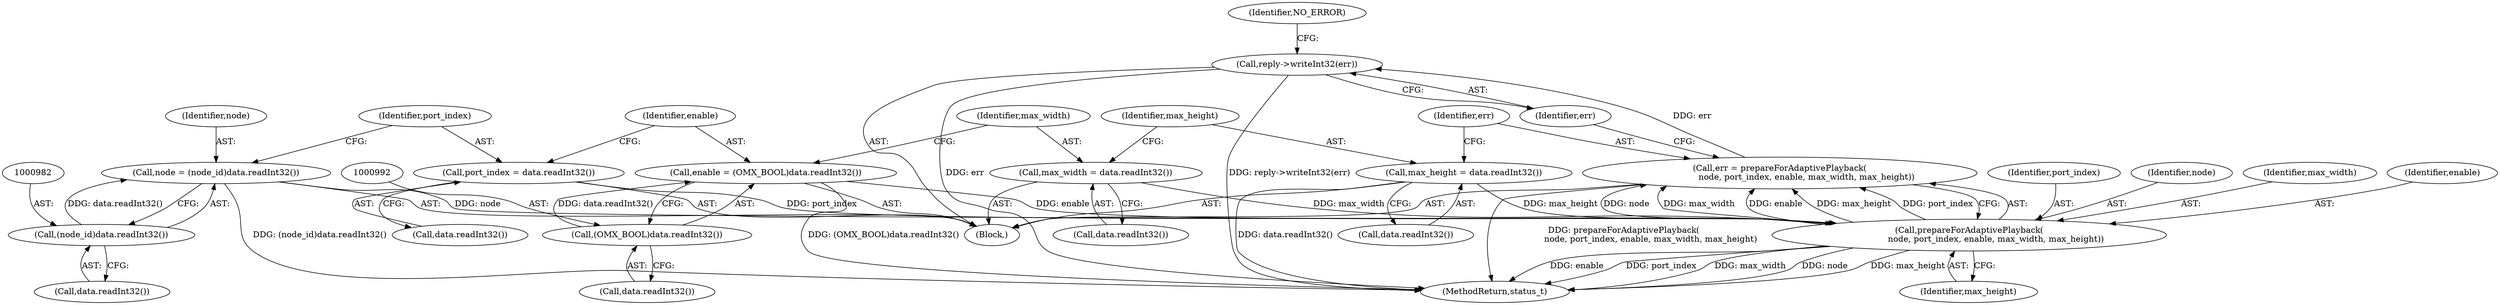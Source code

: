 digraph "0_Android_0bb5ced60304da7f61478ffd359e7ba65d72f181@API" {
"1001011" [label="(Call,reply->writeInt32(err))"];
"1001003" [label="(Call,err = prepareForAdaptivePlayback(\n                    node, port_index, enable, max_width, max_height))"];
"1001005" [label="(Call,prepareForAdaptivePlayback(\n                    node, port_index, enable, max_width, max_height))"];
"1000979" [label="(Call,node = (node_id)data.readInt32())"];
"1000981" [label="(Call,(node_id)data.readInt32())"];
"1000985" [label="(Call,port_index = data.readInt32())"];
"1000989" [label="(Call,enable = (OMX_BOOL)data.readInt32())"];
"1000991" [label="(Call,(OMX_BOOL)data.readInt32())"];
"1000995" [label="(Call,max_width = data.readInt32())"];
"1000999" [label="(Call,max_height = data.readInt32())"];
"1000980" [label="(Identifier,node)"];
"1000973" [label="(Block,)"];
"1001337" [label="(MethodReturn,status_t)"];
"1000979" [label="(Call,node = (node_id)data.readInt32())"];
"1001007" [label="(Identifier,port_index)"];
"1001006" [label="(Identifier,node)"];
"1000991" [label="(Call,(OMX_BOOL)data.readInt32())"];
"1000989" [label="(Call,enable = (OMX_BOOL)data.readInt32())"];
"1001012" [label="(Identifier,err)"];
"1000995" [label="(Call,max_width = data.readInt32())"];
"1001001" [label="(Call,data.readInt32())"];
"1001014" [label="(Identifier,NO_ERROR)"];
"1000986" [label="(Identifier,port_index)"];
"1000993" [label="(Call,data.readInt32())"];
"1001010" [label="(Identifier,max_height)"];
"1001011" [label="(Call,reply->writeInt32(err))"];
"1001000" [label="(Identifier,max_height)"];
"1001009" [label="(Identifier,max_width)"];
"1000983" [label="(Call,data.readInt32())"];
"1001004" [label="(Identifier,err)"];
"1001008" [label="(Identifier,enable)"];
"1000999" [label="(Call,max_height = data.readInt32())"];
"1000996" [label="(Identifier,max_width)"];
"1001005" [label="(Call,prepareForAdaptivePlayback(\n                    node, port_index, enable, max_width, max_height))"];
"1000997" [label="(Call,data.readInt32())"];
"1000990" [label="(Identifier,enable)"];
"1001003" [label="(Call,err = prepareForAdaptivePlayback(\n                    node, port_index, enable, max_width, max_height))"];
"1000981" [label="(Call,(node_id)data.readInt32())"];
"1000987" [label="(Call,data.readInt32())"];
"1000985" [label="(Call,port_index = data.readInt32())"];
"1001011" -> "1000973"  [label="AST: "];
"1001011" -> "1001012"  [label="CFG: "];
"1001012" -> "1001011"  [label="AST: "];
"1001014" -> "1001011"  [label="CFG: "];
"1001011" -> "1001337"  [label="DDG: err"];
"1001011" -> "1001337"  [label="DDG: reply->writeInt32(err)"];
"1001003" -> "1001011"  [label="DDG: err"];
"1001003" -> "1000973"  [label="AST: "];
"1001003" -> "1001005"  [label="CFG: "];
"1001004" -> "1001003"  [label="AST: "];
"1001005" -> "1001003"  [label="AST: "];
"1001012" -> "1001003"  [label="CFG: "];
"1001003" -> "1001337"  [label="DDG: prepareForAdaptivePlayback(\n                    node, port_index, enable, max_width, max_height)"];
"1001005" -> "1001003"  [label="DDG: node"];
"1001005" -> "1001003"  [label="DDG: max_width"];
"1001005" -> "1001003"  [label="DDG: enable"];
"1001005" -> "1001003"  [label="DDG: max_height"];
"1001005" -> "1001003"  [label="DDG: port_index"];
"1001005" -> "1001010"  [label="CFG: "];
"1001006" -> "1001005"  [label="AST: "];
"1001007" -> "1001005"  [label="AST: "];
"1001008" -> "1001005"  [label="AST: "];
"1001009" -> "1001005"  [label="AST: "];
"1001010" -> "1001005"  [label="AST: "];
"1001005" -> "1001337"  [label="DDG: enable"];
"1001005" -> "1001337"  [label="DDG: port_index"];
"1001005" -> "1001337"  [label="DDG: max_width"];
"1001005" -> "1001337"  [label="DDG: node"];
"1001005" -> "1001337"  [label="DDG: max_height"];
"1000979" -> "1001005"  [label="DDG: node"];
"1000985" -> "1001005"  [label="DDG: port_index"];
"1000989" -> "1001005"  [label="DDG: enable"];
"1000995" -> "1001005"  [label="DDG: max_width"];
"1000999" -> "1001005"  [label="DDG: max_height"];
"1000979" -> "1000973"  [label="AST: "];
"1000979" -> "1000981"  [label="CFG: "];
"1000980" -> "1000979"  [label="AST: "];
"1000981" -> "1000979"  [label="AST: "];
"1000986" -> "1000979"  [label="CFG: "];
"1000979" -> "1001337"  [label="DDG: (node_id)data.readInt32()"];
"1000981" -> "1000979"  [label="DDG: data.readInt32()"];
"1000981" -> "1000983"  [label="CFG: "];
"1000982" -> "1000981"  [label="AST: "];
"1000983" -> "1000981"  [label="AST: "];
"1000985" -> "1000973"  [label="AST: "];
"1000985" -> "1000987"  [label="CFG: "];
"1000986" -> "1000985"  [label="AST: "];
"1000987" -> "1000985"  [label="AST: "];
"1000990" -> "1000985"  [label="CFG: "];
"1000989" -> "1000973"  [label="AST: "];
"1000989" -> "1000991"  [label="CFG: "];
"1000990" -> "1000989"  [label="AST: "];
"1000991" -> "1000989"  [label="AST: "];
"1000996" -> "1000989"  [label="CFG: "];
"1000989" -> "1001337"  [label="DDG: (OMX_BOOL)data.readInt32()"];
"1000991" -> "1000989"  [label="DDG: data.readInt32()"];
"1000991" -> "1000993"  [label="CFG: "];
"1000992" -> "1000991"  [label="AST: "];
"1000993" -> "1000991"  [label="AST: "];
"1000995" -> "1000973"  [label="AST: "];
"1000995" -> "1000997"  [label="CFG: "];
"1000996" -> "1000995"  [label="AST: "];
"1000997" -> "1000995"  [label="AST: "];
"1001000" -> "1000995"  [label="CFG: "];
"1000999" -> "1000973"  [label="AST: "];
"1000999" -> "1001001"  [label="CFG: "];
"1001000" -> "1000999"  [label="AST: "];
"1001001" -> "1000999"  [label="AST: "];
"1001004" -> "1000999"  [label="CFG: "];
"1000999" -> "1001337"  [label="DDG: data.readInt32()"];
}
